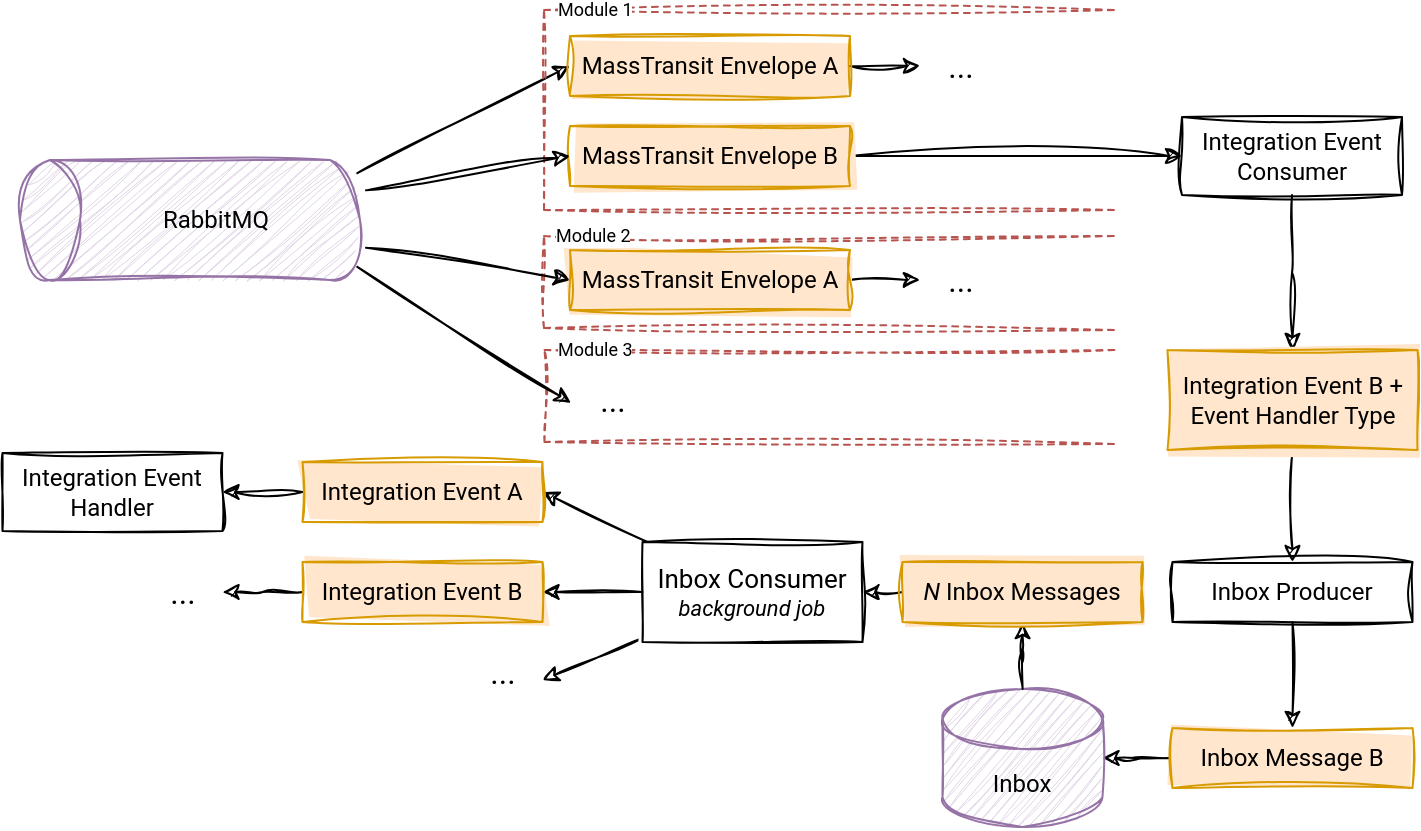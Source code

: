 <mxfile version="24.3.1" type="device">
  <diagram name="Page-1" id="BjZ-SyQAMWQfBjD-oUVP">
    <mxGraphModel dx="989" dy="514" grid="1" gridSize="10" guides="1" tooltips="1" connect="1" arrows="1" fold="1" page="1" pageScale="1" pageWidth="827" pageHeight="1169" math="0" shadow="0">
      <root>
        <mxCell id="0" />
        <mxCell id="1" parent="0" />
        <mxCell id="YtsmXhRS3ZLoho6dXHIb-1" style="edgeStyle=orthogonalEdgeStyle;rounded=0;orthogonalLoop=1;jettySize=auto;html=1;fontFamily=Roboto;fontSource=https%3A%2F%2Ffonts.googleapis.com%2Fcss%3Ffamily%3DRoboto;fontSize=12;fontColor=default;sketch=1;jiggle=2;curveFitting=1;strokeColor=default;align=center;verticalAlign=middle;labelBackgroundColor=default;endArrow=classic;" edge="1" parent="1" source="YtsmXhRS3ZLoho6dXHIb-20" target="YtsmXhRS3ZLoho6dXHIb-6">
          <mxGeometry relative="1" as="geometry" />
        </mxCell>
        <mxCell id="YtsmXhRS3ZLoho6dXHIb-2" value="Inbox Producer" style="rounded=0;whiteSpace=wrap;html=1;sketch=1;jiggle=2;curveFitting=1;strokeColor=default;align=center;verticalAlign=middle;fontFamily=Roboto;fontSource=https%3A%2F%2Ffonts.googleapis.com%2Fcss%3Ffamily%3DRoboto;fontSize=12;fontColor=default;fillColor=default;" vertex="1" parent="1">
          <mxGeometry x="641.25" y="406" width="120" height="30" as="geometry" />
        </mxCell>
        <mxCell id="YtsmXhRS3ZLoho6dXHIb-3" style="edgeStyle=orthogonalEdgeStyle;rounded=0;orthogonalLoop=1;jettySize=auto;html=1;fontFamily=Roboto;fontSource=https%3A%2F%2Ffonts.googleapis.com%2Fcss%3Ffamily%3DRoboto;fontSize=12;fontColor=default;sketch=1;jiggle=2;curveFitting=1;strokeColor=default;align=center;verticalAlign=middle;labelBackgroundColor=default;endArrow=classic;" edge="1" parent="1" source="YtsmXhRS3ZLoho6dXHIb-18" target="YtsmXhRS3ZLoho6dXHIb-2">
          <mxGeometry relative="1" as="geometry" />
        </mxCell>
        <mxCell id="YtsmXhRS3ZLoho6dXHIb-4" value="&lt;div&gt;Integration Event Consumer&lt;br&gt;&lt;/div&gt;" style="rounded=0;whiteSpace=wrap;html=1;sketch=1;jiggle=2;curveFitting=1;strokeColor=default;align=center;verticalAlign=middle;fontFamily=Roboto;fontSource=https%3A%2F%2Ffonts.googleapis.com%2Fcss%3Ffamily%3DRoboto;fontSize=12;fontColor=default;fillColor=default;" vertex="1" parent="1">
          <mxGeometry x="646" y="183.5" width="110" height="39" as="geometry" />
        </mxCell>
        <mxCell id="YtsmXhRS3ZLoho6dXHIb-5" value="Integration Event Handler" style="rounded=0;whiteSpace=wrap;html=1;sketch=1;jiggle=2;curveFitting=1;strokeColor=default;align=center;verticalAlign=middle;fontFamily=Roboto;fontSource=https%3A%2F%2Ffonts.googleapis.com%2Fcss%3Ffamily%3DRoboto;fontSize=12;fontColor=default;fillColor=default;" vertex="1" parent="1">
          <mxGeometry x="56.25" y="351.5" width="110" height="39" as="geometry" />
        </mxCell>
        <mxCell id="YtsmXhRS3ZLoho6dXHIb-6" value="Inbox" style="shape=cylinder3;whiteSpace=wrap;html=1;boundedLbl=1;backgroundOutline=1;size=15;sketch=1;jiggle=2;curveFitting=1;strokeColor=#9673a6;align=center;verticalAlign=middle;fontFamily=Roboto;fontSource=https%3A%2F%2Ffonts.googleapis.com%2Fcss%3Ffamily%3DRoboto;fontSize=12;fillColor=#e1d5e7;" vertex="1" parent="1">
          <mxGeometry x="526.25" y="469.5" width="80" height="69" as="geometry" />
        </mxCell>
        <mxCell id="YtsmXhRS3ZLoho6dXHIb-7" style="edgeStyle=orthogonalEdgeStyle;rounded=0;orthogonalLoop=1;jettySize=auto;html=1;fontFamily=Roboto;fontSource=https%3A%2F%2Ffonts.googleapis.com%2Fcss%3Ffamily%3DRoboto;fontSize=12;fontColor=default;sketch=1;jiggle=2;curveFitting=1;strokeColor=default;align=center;verticalAlign=middle;labelBackgroundColor=default;endArrow=classic;" edge="1" parent="1" source="YtsmXhRS3ZLoho6dXHIb-16" target="YtsmXhRS3ZLoho6dXHIb-4">
          <mxGeometry relative="1" as="geometry">
            <mxPoint x="465" y="370.0" as="sourcePoint" />
          </mxGeometry>
        </mxCell>
        <mxCell id="YtsmXhRS3ZLoho6dXHIb-8" style="edgeStyle=orthogonalEdgeStyle;rounded=0;orthogonalLoop=1;jettySize=auto;html=1;fontFamily=Roboto;fontSource=https%3A%2F%2Ffonts.googleapis.com%2Fcss%3Ffamily%3DRoboto;fontSize=12;fontColor=default;sketch=1;jiggle=2;curveFitting=1;strokeColor=default;align=center;verticalAlign=middle;labelBackgroundColor=default;endArrow=classic;" edge="1" parent="1" source="YtsmXhRS3ZLoho6dXHIb-22" target="YtsmXhRS3ZLoho6dXHIb-5">
          <mxGeometry relative="1" as="geometry" />
        </mxCell>
        <mxCell id="YtsmXhRS3ZLoho6dXHIb-9" style="rounded=0;sketch=1;jiggle=2;curveFitting=1;orthogonalLoop=1;jettySize=auto;html=1;strokeColor=default;align=center;verticalAlign=middle;fontFamily=Roboto;fontSource=https%3A%2F%2Ffonts.googleapis.com%2Fcss%3Ffamily%3DRoboto;fontSize=12;fontColor=default;labelBackgroundColor=default;endArrow=classic;entryX=1;entryY=0.5;entryDx=0;entryDy=0;" edge="1" parent="1" source="YtsmXhRS3ZLoho6dXHIb-11" target="YtsmXhRS3ZLoho6dXHIb-31">
          <mxGeometry relative="1" as="geometry" />
        </mxCell>
        <mxCell id="YtsmXhRS3ZLoho6dXHIb-10" style="rounded=0;sketch=1;jiggle=2;curveFitting=1;orthogonalLoop=1;jettySize=auto;html=1;strokeColor=default;align=center;verticalAlign=middle;fontFamily=Roboto;fontSource=https%3A%2F%2Ffonts.googleapis.com%2Fcss%3Ffamily%3DRoboto;fontSize=12;fontColor=default;labelBackgroundColor=default;endArrow=classic;" edge="1" parent="1" source="YtsmXhRS3ZLoho6dXHIb-11">
          <mxGeometry relative="1" as="geometry">
            <mxPoint x="326.25" y="465" as="targetPoint" />
          </mxGeometry>
        </mxCell>
        <mxCell id="YtsmXhRS3ZLoho6dXHIb-11" value="&lt;div style=&quot;font-size: 13px;&quot;&gt;Inbox Consumer&lt;/div&gt;&lt;div style=&quot;font-size: 11px;&quot;&gt;&lt;i&gt;background job&lt;/i&gt;&lt;br&gt;&lt;/div&gt;" style="rounded=0;whiteSpace=wrap;html=1;fontFamily=Roboto;fontSource=https%3A%2F%2Ffonts.googleapis.com%2Fcss%3Ffamily%3DRoboto;sketch=1;curveFitting=1;jiggle=2;" vertex="1" parent="1">
          <mxGeometry x="376.25" y="396" width="110" height="50" as="geometry" />
        </mxCell>
        <mxCell id="YtsmXhRS3ZLoho6dXHIb-35" style="rounded=0;orthogonalLoop=1;jettySize=auto;html=1;entryX=0;entryY=0.5;entryDx=0;entryDy=0;sketch=1;jiggle=2;curveFitting=1;strokeColor=default;align=center;verticalAlign=middle;fontFamily=Roboto;fontSource=https%3A%2F%2Ffonts.googleapis.com%2Fcss%3Ffamily%3DRoboto;fontSize=12;fontColor=default;labelBackgroundColor=default;endArrow=classic;exitX=0.145;exitY=1;exitDx=0;exitDy=-4.35;exitPerimeter=0;" edge="1" parent="1" source="YtsmXhRS3ZLoho6dXHIb-14" target="YtsmXhRS3ZLoho6dXHIb-34">
          <mxGeometry relative="1" as="geometry" />
        </mxCell>
        <mxCell id="YtsmXhRS3ZLoho6dXHIb-14" value="RabbitMQ" style="shape=cylinder3;whiteSpace=wrap;html=1;boundedLbl=1;backgroundOutline=1;size=15;rotation=90;horizontal=0;flipV=1;sketch=1;jiggle=2;curveFitting=1;strokeColor=#9673a6;align=center;verticalAlign=middle;fontFamily=Roboto;fontSource=https%3A%2F%2Ffonts.googleapis.com%2Fcss%3Ffamily%3DRoboto;fontSize=12;fillColor=#e1d5e7;perimeterSpacing=3;" vertex="1" parent="1">
          <mxGeometry x="120" y="150" width="60" height="170" as="geometry" />
        </mxCell>
        <mxCell id="YtsmXhRS3ZLoho6dXHIb-16" value="MassTransit Envelope B" style="rounded=0;whiteSpace=wrap;html=1;sketch=1;jiggle=2;curveFitting=1;strokeColor=#d79b00;align=center;verticalAlign=middle;fontFamily=Roboto;fontSource=https%3A%2F%2Ffonts.googleapis.com%2Fcss%3Ffamily%3DRoboto;fontSize=12;fillColor=#ffe6cc;fillStyle=solid;fontColor=default;" vertex="1" parent="1">
          <mxGeometry x="340" y="188" width="140" height="30" as="geometry" />
        </mxCell>
        <mxCell id="YtsmXhRS3ZLoho6dXHIb-17" value="" style="edgeStyle=orthogonalEdgeStyle;rounded=0;orthogonalLoop=1;jettySize=auto;html=1;fontFamily=Roboto;fontSource=https%3A%2F%2Ffonts.googleapis.com%2Fcss%3Ffamily%3DRoboto;fontSize=12;fontColor=default;sketch=1;jiggle=2;curveFitting=1;strokeColor=default;align=center;verticalAlign=middle;labelBackgroundColor=default;endArrow=classic;" edge="1" parent="1" source="YtsmXhRS3ZLoho6dXHIb-4" target="YtsmXhRS3ZLoho6dXHIb-18">
          <mxGeometry relative="1" as="geometry">
            <mxPoint x="590" y="265" as="sourcePoint" />
            <mxPoint x="690" y="310" as="targetPoint" />
          </mxGeometry>
        </mxCell>
        <mxCell id="YtsmXhRS3ZLoho6dXHIb-18" value="Integration Event B + Event Handler Type" style="rounded=0;whiteSpace=wrap;html=1;sketch=1;jiggle=2;curveFitting=1;strokeColor=#d79b00;align=center;verticalAlign=middle;fontFamily=Roboto;fontSource=https%3A%2F%2Ffonts.googleapis.com%2Fcss%3Ffamily%3DRoboto;fontSize=12;fillColor=#ffe6cc;fillStyle=solid;" vertex="1" parent="1">
          <mxGeometry x="638.75" y="300" width="125" height="50" as="geometry" />
        </mxCell>
        <mxCell id="YtsmXhRS3ZLoho6dXHIb-19" value="" style="edgeStyle=orthogonalEdgeStyle;rounded=0;orthogonalLoop=1;jettySize=auto;html=1;fontFamily=Roboto;fontSource=https%3A%2F%2Ffonts.googleapis.com%2Fcss%3Ffamily%3DRoboto;fontSize=12;fontColor=default;sketch=1;jiggle=2;curveFitting=1;strokeColor=default;align=center;verticalAlign=middle;labelBackgroundColor=default;endArrow=classic;" edge="1" parent="1" source="YtsmXhRS3ZLoho6dXHIb-2" target="YtsmXhRS3ZLoho6dXHIb-20">
          <mxGeometry relative="1" as="geometry">
            <mxPoint x="686.25" y="376" as="sourcePoint" />
            <mxPoint x="686.25" y="431" as="targetPoint" />
          </mxGeometry>
        </mxCell>
        <mxCell id="YtsmXhRS3ZLoho6dXHIb-20" value="Inbox Message B" style="rounded=0;whiteSpace=wrap;html=1;sketch=1;jiggle=2;curveFitting=1;strokeColor=#d79b00;align=center;verticalAlign=middle;fontFamily=Roboto;fontSource=https%3A%2F%2Ffonts.googleapis.com%2Fcss%3Ffamily%3DRoboto;fontSize=12;fillColor=#ffe6cc;fillStyle=solid;fontColor=default;" vertex="1" parent="1">
          <mxGeometry x="641.25" y="489" width="120" height="30" as="geometry" />
        </mxCell>
        <mxCell id="YtsmXhRS3ZLoho6dXHIb-21" value="" style="rounded=0;orthogonalLoop=1;jettySize=auto;html=1;fontFamily=Roboto;fontSource=https%3A%2F%2Ffonts.googleapis.com%2Fcss%3Ffamily%3DRoboto;fontSize=12;fontColor=default;sketch=1;jiggle=2;curveFitting=1;strokeColor=default;align=center;verticalAlign=middle;labelBackgroundColor=default;endArrow=classic;entryX=1;entryY=0.5;entryDx=0;entryDy=0;" edge="1" parent="1" source="YtsmXhRS3ZLoho6dXHIb-11" target="YtsmXhRS3ZLoho6dXHIb-22">
          <mxGeometry relative="1" as="geometry">
            <mxPoint x="376.25" y="606" as="sourcePoint" />
            <mxPoint x="226.25" y="606" as="targetPoint" />
          </mxGeometry>
        </mxCell>
        <mxCell id="YtsmXhRS3ZLoho6dXHIb-22" value="Integration Event A" style="rounded=0;whiteSpace=wrap;html=1;sketch=1;jiggle=2;curveFitting=1;strokeColor=#d79b00;align=center;verticalAlign=middle;fontFamily=Roboto;fontSource=https%3A%2F%2Ffonts.googleapis.com%2Fcss%3Ffamily%3DRoboto;fontSize=12;fillColor=#ffe6cc;fillStyle=solid;fontColor=default;" vertex="1" parent="1">
          <mxGeometry x="206.25" y="356" width="120" height="30" as="geometry" />
        </mxCell>
        <mxCell id="YtsmXhRS3ZLoho6dXHIb-23" value="" style="edgeStyle=orthogonalEdgeStyle;rounded=0;orthogonalLoop=1;jettySize=auto;html=1;fontFamily=Roboto;fontSource=https%3A%2F%2Ffonts.googleapis.com%2Fcss%3Ffamily%3DRoboto;fontSize=12;fontColor=default;sketch=1;jiggle=2;curveFitting=1;strokeColor=default;align=center;verticalAlign=middle;labelBackgroundColor=default;endArrow=classic;" edge="1" parent="1" source="YtsmXhRS3ZLoho6dXHIb-6" target="YtsmXhRS3ZLoho6dXHIb-25">
          <mxGeometry relative="1" as="geometry">
            <mxPoint x="646.25" y="566" as="sourcePoint" />
            <mxPoint x="506.25" y="566" as="targetPoint" />
          </mxGeometry>
        </mxCell>
        <mxCell id="YtsmXhRS3ZLoho6dXHIb-24" style="edgeStyle=orthogonalEdgeStyle;rounded=0;sketch=1;jiggle=2;curveFitting=1;orthogonalLoop=1;jettySize=auto;html=1;entryX=1;entryY=0.5;entryDx=0;entryDy=0;strokeColor=default;align=center;verticalAlign=middle;fontFamily=Roboto;fontSource=https%3A%2F%2Ffonts.googleapis.com%2Fcss%3Ffamily%3DRoboto;fontSize=12;fontColor=default;labelBackgroundColor=default;endArrow=classic;exitX=0;exitY=0.5;exitDx=0;exitDy=0;" edge="1" parent="1" source="YtsmXhRS3ZLoho6dXHIb-25" target="YtsmXhRS3ZLoho6dXHIb-11">
          <mxGeometry relative="1" as="geometry" />
        </mxCell>
        <mxCell id="YtsmXhRS3ZLoho6dXHIb-25" value="&lt;i&gt;N&lt;/i&gt; Inbox Messages" style="rounded=0;whiteSpace=wrap;html=1;sketch=1;jiggle=2;curveFitting=1;strokeColor=#d79b00;align=center;verticalAlign=middle;fontFamily=Roboto;fontSource=https%3A%2F%2Ffonts.googleapis.com%2Fcss%3Ffamily%3DRoboto;fontSize=12;fillColor=#ffe6cc;fillStyle=solid;fontColor=default;" vertex="1" parent="1">
          <mxGeometry x="506.25" y="406" width="120" height="30" as="geometry" />
        </mxCell>
        <mxCell id="YtsmXhRS3ZLoho6dXHIb-26" style="edgeStyle=orthogonalEdgeStyle;rounded=0;sketch=1;jiggle=2;curveFitting=1;orthogonalLoop=1;jettySize=auto;html=1;exitX=1;exitY=0.5;exitDx=0;exitDy=0;strokeColor=default;align=center;verticalAlign=middle;fontFamily=Roboto;fontSource=https%3A%2F%2Ffonts.googleapis.com%2Fcss%3Ffamily%3DRoboto;fontSize=12;fontColor=default;labelBackgroundColor=default;endArrow=classic;" edge="1" parent="1" source="YtsmXhRS3ZLoho6dXHIb-27">
          <mxGeometry relative="1" as="geometry">
            <mxPoint x="515" y="265" as="targetPoint" />
          </mxGeometry>
        </mxCell>
        <mxCell id="YtsmXhRS3ZLoho6dXHIb-27" value="MassTransit Envelope A" style="rounded=0;whiteSpace=wrap;html=1;sketch=1;jiggle=2;curveFitting=1;strokeColor=#d79b00;align=center;verticalAlign=middle;fontFamily=Roboto;fontSource=https%3A%2F%2Ffonts.googleapis.com%2Fcss%3Ffamily%3DRoboto;fontSize=12;fillColor=#ffe6cc;fillStyle=solid;fontColor=default;" vertex="1" parent="1">
          <mxGeometry x="340" y="250" width="140" height="30" as="geometry" />
        </mxCell>
        <mxCell id="YtsmXhRS3ZLoho6dXHIb-28" value="..." style="text;html=1;align=center;verticalAlign=middle;resizable=0;points=[];autosize=1;strokeColor=none;fillColor=none;fontFamily=Roboto;fontSource=https%3A%2F%2Ffonts.googleapis.com%2Fcss%3Ffamily%3DRoboto;fontSize=16;fontColor=default;labelBackgroundColor=default;" vertex="1" parent="1">
          <mxGeometry x="341.25" y="310" width="40" height="30" as="geometry" />
        </mxCell>
        <mxCell id="YtsmXhRS3ZLoho6dXHIb-29" value="..." style="text;html=1;align=center;verticalAlign=middle;resizable=0;points=[];autosize=1;strokeColor=none;fillColor=none;fontFamily=Roboto;fontSource=https%3A%2F%2Ffonts.googleapis.com%2Fcss%3Ffamily%3DRoboto;fontSize=16;fontColor=default;labelBackgroundColor=default;" vertex="1" parent="1">
          <mxGeometry x="515" y="250" width="40" height="30" as="geometry" />
        </mxCell>
        <mxCell id="YtsmXhRS3ZLoho6dXHIb-30" style="edgeStyle=orthogonalEdgeStyle;rounded=0;sketch=1;jiggle=2;curveFitting=1;orthogonalLoop=1;jettySize=auto;html=1;exitX=0;exitY=0.5;exitDx=0;exitDy=0;strokeColor=default;align=center;verticalAlign=middle;fontFamily=Roboto;fontSource=https%3A%2F%2Ffonts.googleapis.com%2Fcss%3Ffamily%3DRoboto;fontSize=12;fontColor=default;labelBackgroundColor=default;endArrow=classic;" edge="1" parent="1" source="YtsmXhRS3ZLoho6dXHIb-31">
          <mxGeometry relative="1" as="geometry">
            <mxPoint x="166.25" y="421" as="targetPoint" />
          </mxGeometry>
        </mxCell>
        <mxCell id="YtsmXhRS3ZLoho6dXHIb-31" value="Integration Event B" style="rounded=0;whiteSpace=wrap;html=1;sketch=1;jiggle=2;curveFitting=1;strokeColor=#d79b00;align=center;verticalAlign=middle;fontFamily=Roboto;fontSource=https%3A%2F%2Ffonts.googleapis.com%2Fcss%3Ffamily%3DRoboto;fontSize=12;fillColor=#ffe6cc;fillStyle=solid;fontColor=default;" vertex="1" parent="1">
          <mxGeometry x="206.25" y="406" width="120" height="30" as="geometry" />
        </mxCell>
        <mxCell id="YtsmXhRS3ZLoho6dXHIb-32" value="..." style="text;html=1;align=center;verticalAlign=middle;resizable=0;points=[];autosize=1;strokeColor=none;fillColor=none;fontFamily=Roboto;fontSource=https%3A%2F%2Ffonts.googleapis.com%2Fcss%3Ffamily%3DRoboto;fontSize=16;fontColor=default;labelBackgroundColor=default;" vertex="1" parent="1">
          <mxGeometry x="126.25" y="406" width="40" height="30" as="geometry" />
        </mxCell>
        <mxCell id="YtsmXhRS3ZLoho6dXHIb-33" value="..." style="text;html=1;align=center;verticalAlign=middle;resizable=0;points=[];autosize=1;strokeColor=none;fillColor=none;fontFamily=Roboto;fontSource=https%3A%2F%2Ffonts.googleapis.com%2Fcss%3Ffamily%3DRoboto;fontSize=16;fontColor=default;labelBackgroundColor=default;" vertex="1" parent="1">
          <mxGeometry x="286.25" y="446" width="40" height="30" as="geometry" />
        </mxCell>
        <mxCell id="YtsmXhRS3ZLoho6dXHIb-37" style="edgeStyle=none;rounded=0;sketch=1;jiggle=2;curveFitting=1;orthogonalLoop=1;jettySize=auto;html=1;exitX=1;exitY=0.5;exitDx=0;exitDy=0;strokeColor=default;align=center;verticalAlign=middle;fontFamily=Roboto;fontSource=https%3A%2F%2Ffonts.googleapis.com%2Fcss%3Ffamily%3DRoboto;fontSize=12;fontColor=default;labelBackgroundColor=default;endArrow=classic;" edge="1" parent="1" source="YtsmXhRS3ZLoho6dXHIb-34">
          <mxGeometry relative="1" as="geometry">
            <mxPoint x="515" y="157.857" as="targetPoint" />
          </mxGeometry>
        </mxCell>
        <mxCell id="YtsmXhRS3ZLoho6dXHIb-34" value="MassTransit Envelope A" style="rounded=0;whiteSpace=wrap;html=1;sketch=1;jiggle=2;curveFitting=1;strokeColor=#d79b00;align=center;verticalAlign=middle;fontFamily=Roboto;fontSource=https%3A%2F%2Ffonts.googleapis.com%2Fcss%3Ffamily%3DRoboto;fontSize=12;fillColor=#ffe6cc;fillStyle=solid;fontColor=default;" vertex="1" parent="1">
          <mxGeometry x="340" y="143" width="140" height="30" as="geometry" />
        </mxCell>
        <mxCell id="YtsmXhRS3ZLoho6dXHIb-38" value="..." style="text;html=1;align=center;verticalAlign=middle;resizable=0;points=[];autosize=1;strokeColor=none;fillColor=none;fontFamily=Roboto;fontSource=https%3A%2F%2Ffonts.googleapis.com%2Fcss%3Ffamily%3DRoboto;fontSize=16;fontColor=default;labelBackgroundColor=default;" vertex="1" parent="1">
          <mxGeometry x="515" y="143" width="40" height="30" as="geometry" />
        </mxCell>
        <mxCell id="YtsmXhRS3ZLoho6dXHIb-42" value="" style="endArrow=none;html=1;rounded=0;sketch=1;jiggle=2;curveFitting=1;strokeColor=#b85450;align=center;verticalAlign=middle;fontFamily=Roboto;fontSource=https%3A%2F%2Ffonts.googleapis.com%2Fcss%3Ffamily%3DRoboto;fontSize=12;fontColor=default;labelBackgroundColor=default;dashed=1;strokeWidth=1;fillColor=none;" edge="1" parent="1">
          <mxGeometry width="50" height="50" relative="1" as="geometry">
            <mxPoint x="612" y="230" as="sourcePoint" />
            <mxPoint x="612" y="130" as="targetPoint" />
            <Array as="points">
              <mxPoint x="327" y="230" />
              <mxPoint x="327" y="130" />
            </Array>
          </mxGeometry>
        </mxCell>
        <mxCell id="YtsmXhRS3ZLoho6dXHIb-47" value="Module 1" style="edgeLabel;html=1;align=left;verticalAlign=middle;resizable=0;points=[];fontFamily=Roboto;fontSource=https%3A%2F%2Ffonts.googleapis.com%2Fcss%3Ffamily%3DRoboto;fontSize=9;fontColor=default;labelBackgroundColor=default;spacingLeft=5;" vertex="1" connectable="0" parent="YtsmXhRS3ZLoho6dXHIb-42">
          <mxGeometry x="0.715" y="3" relative="1" as="geometry">
            <mxPoint x="-190" y="3" as="offset" />
          </mxGeometry>
        </mxCell>
        <mxCell id="YtsmXhRS3ZLoho6dXHIb-45" value="" style="endArrow=none;html=1;rounded=0;sketch=1;jiggle=2;curveFitting=1;strokeColor=#b85450;align=center;verticalAlign=middle;fontFamily=Roboto;fontSource=https%3A%2F%2Ffonts.googleapis.com%2Fcss%3Ffamily%3DRoboto;fontSize=12;fontColor=default;labelBackgroundColor=default;dashed=1;strokeWidth=1;fillColor=none;" edge="1" parent="1">
          <mxGeometry width="50" height="50" relative="1" as="geometry">
            <mxPoint x="612" y="290" as="sourcePoint" />
            <mxPoint x="612" y="243" as="targetPoint" />
            <Array as="points">
              <mxPoint x="327" y="289" />
              <mxPoint x="327" y="243" />
            </Array>
          </mxGeometry>
        </mxCell>
        <mxCell id="YtsmXhRS3ZLoho6dXHIb-48" value="Module 2" style="edgeLabel;html=1;align=left;verticalAlign=middle;resizable=0;points=[];fontFamily=Roboto;fontSource=https%3A%2F%2Ffonts.googleapis.com%2Fcss%3Ffamily%3DRoboto;fontSize=9;fontColor=default;labelBackgroundColor=default;spacingLeft=5;" vertex="1" connectable="0" parent="YtsmXhRS3ZLoho6dXHIb-45">
          <mxGeometry x="0.187" relative="1" as="geometry">
            <mxPoint x="-35" as="offset" />
          </mxGeometry>
        </mxCell>
        <mxCell id="YtsmXhRS3ZLoho6dXHIb-46" value="" style="endArrow=none;html=1;rounded=0;sketch=1;jiggle=2;curveFitting=1;strokeColor=#b85450;align=center;verticalAlign=middle;fontFamily=Roboto;fontSource=https%3A%2F%2Ffonts.googleapis.com%2Fcss%3Ffamily%3DRoboto;fontSize=12;fontColor=default;labelBackgroundColor=default;dashed=1;strokeWidth=1;fillColor=none;" edge="1" parent="1">
          <mxGeometry width="50" height="50" relative="1" as="geometry">
            <mxPoint x="612" y="347" as="sourcePoint" />
            <mxPoint x="612.25" y="300" as="targetPoint" />
            <Array as="points">
              <mxPoint x="327.25" y="346" />
              <mxPoint x="327.25" y="300" />
            </Array>
          </mxGeometry>
        </mxCell>
        <mxCell id="YtsmXhRS3ZLoho6dXHIb-50" value="Module 3" style="edgeLabel;html=1;align=left;verticalAlign=middle;resizable=0;points=[];fontFamily=Roboto;fontSource=https%3A%2F%2Ffonts.googleapis.com%2Fcss%3Ffamily%3DRoboto;fontSize=9;fontColor=default;labelBackgroundColor=default;spacingLeft=5;" vertex="1" connectable="0" parent="YtsmXhRS3ZLoho6dXHIb-46">
          <mxGeometry x="0.106" relative="1" as="geometry">
            <mxPoint x="-10" as="offset" />
          </mxGeometry>
        </mxCell>
        <mxCell id="YtsmXhRS3ZLoho6dXHIb-12" style="rounded=0;sketch=1;jiggle=2;curveFitting=1;orthogonalLoop=1;jettySize=auto;html=1;strokeColor=default;align=center;verticalAlign=middle;fontFamily=Roboto;fontSource=https%3A%2F%2Ffonts.googleapis.com%2Fcss%3Ffamily%3DRoboto;fontSize=12;fontColor=default;labelBackgroundColor=default;endArrow=classic;exitX=0.855;exitY=1;exitDx=0;exitDy=-4.35;exitPerimeter=0;entryX=-0.019;entryY=0.55;entryDx=0;entryDy=0;entryPerimeter=0;" edge="1" parent="1" source="YtsmXhRS3ZLoho6dXHIb-14" target="YtsmXhRS3ZLoho6dXHIb-28">
          <mxGeometry relative="1" as="geometry">
            <mxPoint x="258" y="238" as="sourcePoint" />
            <mxPoint x="340" y="320" as="targetPoint" />
          </mxGeometry>
        </mxCell>
        <mxCell id="YtsmXhRS3ZLoho6dXHIb-13" style="rounded=0;sketch=1;jiggle=2;curveFitting=1;orthogonalLoop=1;jettySize=auto;html=1;entryX=0;entryY=0.5;entryDx=0;entryDy=0;strokeColor=default;align=center;verticalAlign=middle;fontFamily=Roboto;fontSource=https%3A%2F%2Ffonts.googleapis.com%2Fcss%3Ffamily%3DRoboto;fontSize=12;fontColor=default;labelBackgroundColor=default;endArrow=classic;" edge="1" parent="1" source="YtsmXhRS3ZLoho6dXHIb-14" target="YtsmXhRS3ZLoho6dXHIb-27">
          <mxGeometry relative="1" as="geometry" />
        </mxCell>
        <mxCell id="YtsmXhRS3ZLoho6dXHIb-15" value="" style="rounded=0;orthogonalLoop=1;jettySize=auto;html=1;fontFamily=Roboto;fontSource=https%3A%2F%2Ffonts.googleapis.com%2Fcss%3Ffamily%3DRoboto;fontSize=12;fontColor=default;sketch=1;jiggle=2;curveFitting=1;strokeColor=default;align=center;verticalAlign=middle;labelBackgroundColor=default;endArrow=classic;entryX=0;entryY=0.5;entryDx=0;entryDy=0;" edge="1" parent="1" source="YtsmXhRS3ZLoho6dXHIb-14" target="YtsmXhRS3ZLoho6dXHIb-16">
          <mxGeometry relative="1" as="geometry">
            <mxPoint x="275" y="265" as="sourcePoint" />
            <mxPoint x="440" y="265" as="targetPoint" />
          </mxGeometry>
        </mxCell>
      </root>
    </mxGraphModel>
  </diagram>
</mxfile>

